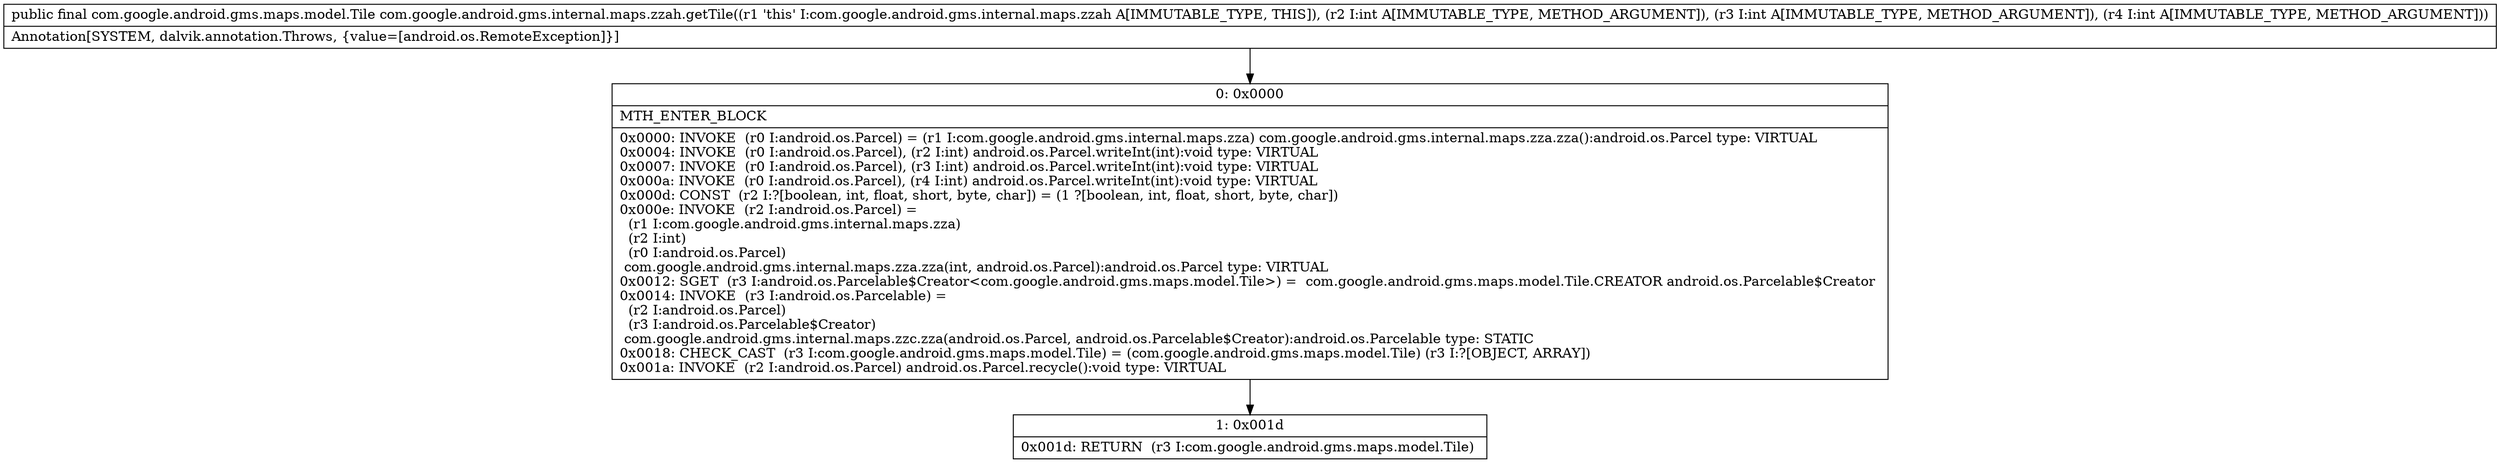 digraph "CFG forcom.google.android.gms.internal.maps.zzah.getTile(III)Lcom\/google\/android\/gms\/maps\/model\/Tile;" {
Node_0 [shape=record,label="{0\:\ 0x0000|MTH_ENTER_BLOCK\l|0x0000: INVOKE  (r0 I:android.os.Parcel) = (r1 I:com.google.android.gms.internal.maps.zza) com.google.android.gms.internal.maps.zza.zza():android.os.Parcel type: VIRTUAL \l0x0004: INVOKE  (r0 I:android.os.Parcel), (r2 I:int) android.os.Parcel.writeInt(int):void type: VIRTUAL \l0x0007: INVOKE  (r0 I:android.os.Parcel), (r3 I:int) android.os.Parcel.writeInt(int):void type: VIRTUAL \l0x000a: INVOKE  (r0 I:android.os.Parcel), (r4 I:int) android.os.Parcel.writeInt(int):void type: VIRTUAL \l0x000d: CONST  (r2 I:?[boolean, int, float, short, byte, char]) = (1 ?[boolean, int, float, short, byte, char]) \l0x000e: INVOKE  (r2 I:android.os.Parcel) = \l  (r1 I:com.google.android.gms.internal.maps.zza)\l  (r2 I:int)\l  (r0 I:android.os.Parcel)\l com.google.android.gms.internal.maps.zza.zza(int, android.os.Parcel):android.os.Parcel type: VIRTUAL \l0x0012: SGET  (r3 I:android.os.Parcelable$Creator\<com.google.android.gms.maps.model.Tile\>) =  com.google.android.gms.maps.model.Tile.CREATOR android.os.Parcelable$Creator \l0x0014: INVOKE  (r3 I:android.os.Parcelable) = \l  (r2 I:android.os.Parcel)\l  (r3 I:android.os.Parcelable$Creator)\l com.google.android.gms.internal.maps.zzc.zza(android.os.Parcel, android.os.Parcelable$Creator):android.os.Parcelable type: STATIC \l0x0018: CHECK_CAST  (r3 I:com.google.android.gms.maps.model.Tile) = (com.google.android.gms.maps.model.Tile) (r3 I:?[OBJECT, ARRAY]) \l0x001a: INVOKE  (r2 I:android.os.Parcel) android.os.Parcel.recycle():void type: VIRTUAL \l}"];
Node_1 [shape=record,label="{1\:\ 0x001d|0x001d: RETURN  (r3 I:com.google.android.gms.maps.model.Tile) \l}"];
MethodNode[shape=record,label="{public final com.google.android.gms.maps.model.Tile com.google.android.gms.internal.maps.zzah.getTile((r1 'this' I:com.google.android.gms.internal.maps.zzah A[IMMUTABLE_TYPE, THIS]), (r2 I:int A[IMMUTABLE_TYPE, METHOD_ARGUMENT]), (r3 I:int A[IMMUTABLE_TYPE, METHOD_ARGUMENT]), (r4 I:int A[IMMUTABLE_TYPE, METHOD_ARGUMENT]))  | Annotation[SYSTEM, dalvik.annotation.Throws, \{value=[android.os.RemoteException]\}]\l}"];
MethodNode -> Node_0;
Node_0 -> Node_1;
}

